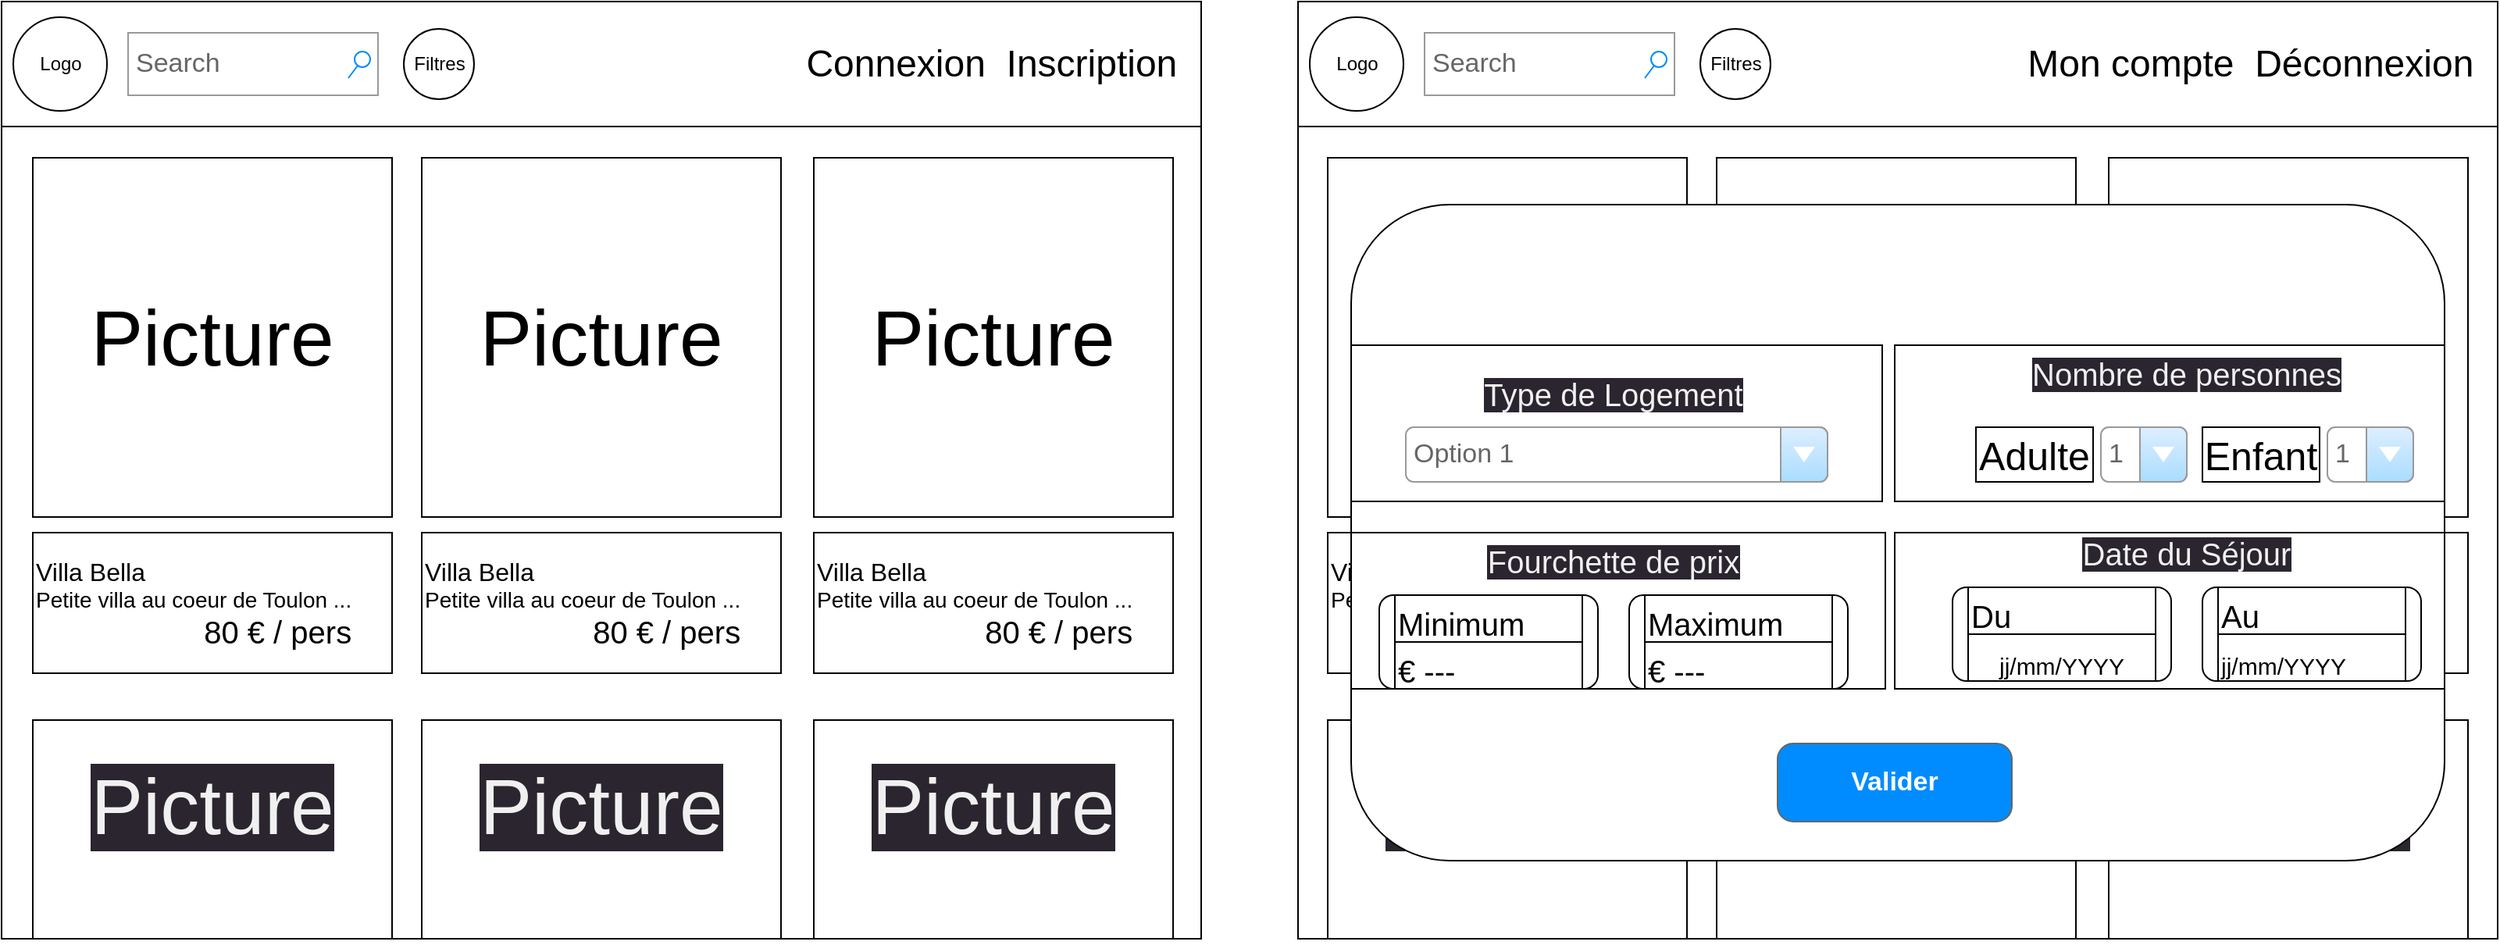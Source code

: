 <mxfile>
    <diagram id="I9FQbxelefLgMyFjd0UU" name="Page-1">
        <mxGraphModel dx="1696" dy="1948" grid="1" gridSize="10" guides="1" tooltips="1" connect="1" arrows="1" fold="1" page="1" pageScale="1" pageWidth="827" pageHeight="1169" math="0" shadow="0">
            <root>
                <mxCell id="0"/>
                <mxCell id="1" parent="0"/>
                <mxCell id="135" value="" style="swimlane;startSize=0;" parent="1" vertex="1">
                    <mxGeometry x="860" y="80" width="768" height="600" as="geometry"/>
                </mxCell>
                <mxCell id="136" value="" style="rounded=0;whiteSpace=wrap;html=1;" parent="135" vertex="1">
                    <mxGeometry width="360" height="80" as="geometry"/>
                </mxCell>
                <mxCell id="137" value="" style="rounded=0;whiteSpace=wrap;html=1;" parent="135" vertex="1">
                    <mxGeometry width="768" height="600" as="geometry"/>
                </mxCell>
                <mxCell id="143" value="&lt;div style=&quot;text-align: justify; font-size: 16px;&quot;&gt;Villa Bella&lt;/div&gt;&lt;div style=&quot;text-align: justify; font-size: 14px;&quot;&gt;&lt;span style=&quot;background-color: initial;&quot;&gt;&lt;font style=&quot;font-size: 14px;&quot;&gt;Petite villa au coeur de Toulon ...&lt;/font&gt;&lt;/span&gt;&lt;/div&gt;&lt;div style=&quot;text-align: right;&quot;&gt;&lt;span style=&quot;font-size: 20px;&quot;&gt;80 € / pers&lt;/span&gt;&lt;/div&gt;" style="rounded=0;whiteSpace=wrap;html=1;align=left;" parent="135" vertex="1">
                    <mxGeometry x="20" y="340" width="230" height="90" as="geometry"/>
                </mxCell>
                <mxCell id="150" value="&lt;font style=&quot;font-size: 24px;&quot;&gt;Connexion&amp;nbsp; Inscription&amp;nbsp;&amp;nbsp;&lt;/font&gt;" style="rounded=0;whiteSpace=wrap;html=1;align=right;" parent="135" vertex="1">
                    <mxGeometry width="768" height="80" as="geometry"/>
                </mxCell>
                <mxCell id="138" value="Search" style="strokeWidth=1;shadow=0;dashed=0;align=center;html=1;shape=mxgraph.mockup.forms.searchBox;strokeColor=#999999;mainText=;strokeColor2=#008cff;fontColor=#666666;fontSize=17;align=left;spacingLeft=3;" parent="135" vertex="1">
                    <mxGeometry x="81" y="20" width="160" height="40" as="geometry"/>
                </mxCell>
                <mxCell id="140" value="Filtres" style="ellipse;whiteSpace=wrap;html=1;aspect=fixed;" parent="135" vertex="1">
                    <mxGeometry x="257.5" y="17.5" width="45" height="45" as="geometry"/>
                </mxCell>
                <mxCell id="141" value="Logo" style="ellipse;whiteSpace=wrap;html=1;" parent="135" vertex="1">
                    <mxGeometry x="7.5" y="10" width="60" height="60" as="geometry"/>
                </mxCell>
                <mxCell id="218" value="&lt;font style=&quot;font-size: 50px;&quot;&gt;Picture&lt;/font&gt;" style="whiteSpace=wrap;html=1;aspect=fixed;fontSize=20;" vertex="1" parent="135">
                    <mxGeometry x="20" y="100" width="230" height="230" as="geometry"/>
                </mxCell>
                <mxCell id="219" value="&lt;div style=&quot;text-align: justify; font-size: 16px;&quot;&gt;Villa Bella&lt;/div&gt;&lt;div style=&quot;text-align: justify; font-size: 14px;&quot;&gt;&lt;span style=&quot;background-color: initial;&quot;&gt;&lt;font style=&quot;font-size: 14px;&quot;&gt;Petite villa au coeur de Toulon ...&lt;/font&gt;&lt;/span&gt;&lt;/div&gt;&lt;div style=&quot;text-align: right;&quot;&gt;&lt;span style=&quot;font-size: 20px;&quot;&gt;80 € / pers&lt;/span&gt;&lt;/div&gt;" style="rounded=0;whiteSpace=wrap;html=1;align=left;" vertex="1" parent="135">
                    <mxGeometry x="269" y="340" width="230" height="90" as="geometry"/>
                </mxCell>
                <mxCell id="220" value="&lt;font style=&quot;font-size: 50px;&quot;&gt;Picture&lt;/font&gt;" style="whiteSpace=wrap;html=1;aspect=fixed;fontSize=20;" vertex="1" parent="135">
                    <mxGeometry x="269" y="100" width="230" height="230" as="geometry"/>
                </mxCell>
                <mxCell id="221" value="&lt;div style=&quot;text-align: justify; font-size: 16px;&quot;&gt;Villa Bella&lt;/div&gt;&lt;div style=&quot;text-align: justify; font-size: 14px;&quot;&gt;&lt;span style=&quot;background-color: initial;&quot;&gt;&lt;font style=&quot;font-size: 14px;&quot;&gt;Petite villa au coeur de Toulon ...&lt;/font&gt;&lt;/span&gt;&lt;/div&gt;&lt;div style=&quot;text-align: right;&quot;&gt;&lt;span style=&quot;font-size: 20px;&quot;&gt;80 € / pers&lt;/span&gt;&lt;/div&gt;" style="rounded=0;whiteSpace=wrap;html=1;align=left;" vertex="1" parent="135">
                    <mxGeometry x="520" y="340" width="230" height="90" as="geometry"/>
                </mxCell>
                <mxCell id="222" value="&lt;font style=&quot;font-size: 50px;&quot;&gt;Picture&lt;/font&gt;" style="whiteSpace=wrap;html=1;aspect=fixed;fontSize=20;" vertex="1" parent="135">
                    <mxGeometry x="520" y="100" width="230" height="230" as="geometry"/>
                </mxCell>
                <mxCell id="231" value="&#10;&lt;span style=&quot;color: rgb(240, 240, 240); font-family: Helvetica; font-size: 50px; font-style: normal; font-variant-ligatures: normal; font-variant-caps: normal; font-weight: 400; letter-spacing: normal; orphans: 2; text-align: center; text-indent: 0px; text-transform: none; widows: 2; word-spacing: 0px; -webkit-text-stroke-width: 0px; background-color: rgb(42, 37, 47); text-decoration-thickness: initial; text-decoration-style: initial; text-decoration-color: initial; float: none; display: inline !important;&quot;&gt;Picture&lt;/span&gt;&#10;&#10;" style="rounded=0;whiteSpace=wrap;html=1;fontSize=24;" vertex="1" parent="135">
                    <mxGeometry x="20" y="460" width="230" height="140" as="geometry"/>
                </mxCell>
                <mxCell id="232" value="&#10;&lt;span style=&quot;color: rgb(240, 240, 240); font-family: Helvetica; font-size: 50px; font-style: normal; font-variant-ligatures: normal; font-variant-caps: normal; font-weight: 400; letter-spacing: normal; orphans: 2; text-align: center; text-indent: 0px; text-transform: none; widows: 2; word-spacing: 0px; -webkit-text-stroke-width: 0px; background-color: rgb(42, 37, 47); text-decoration-thickness: initial; text-decoration-style: initial; text-decoration-color: initial; float: none; display: inline !important;&quot;&gt;Picture&lt;/span&gt;&#10;&#10;" style="rounded=0;whiteSpace=wrap;html=1;fontSize=24;" vertex="1" parent="135">
                    <mxGeometry x="520" y="460" width="230" height="140" as="geometry"/>
                </mxCell>
                <mxCell id="233" value="&#10;&lt;span style=&quot;color: rgb(240, 240, 240); font-family: Helvetica; font-size: 50px; font-style: normal; font-variant-ligatures: normal; font-variant-caps: normal; font-weight: 400; letter-spacing: normal; orphans: 2; text-align: center; text-indent: 0px; text-transform: none; widows: 2; word-spacing: 0px; -webkit-text-stroke-width: 0px; background-color: rgb(42, 37, 47); text-decoration-thickness: initial; text-decoration-style: initial; text-decoration-color: initial; float: none; display: inline !important;&quot;&gt;Picture&lt;/span&gt;&#10;&#10;" style="rounded=0;whiteSpace=wrap;html=1;fontSize=24;" vertex="1" parent="135">
                    <mxGeometry x="269" y="460" width="230" height="140" as="geometry"/>
                </mxCell>
                <mxCell id="151" value="" style="swimlane;startSize=0;" parent="1" vertex="1">
                    <mxGeometry x="1690" y="80" width="768" height="600" as="geometry"/>
                </mxCell>
                <mxCell id="152" value="" style="rounded=0;whiteSpace=wrap;html=1;" parent="151" vertex="1">
                    <mxGeometry width="360" height="80" as="geometry"/>
                </mxCell>
                <mxCell id="153" value="" style="rounded=0;whiteSpace=wrap;html=1;" parent="151" vertex="1">
                    <mxGeometry width="768" height="600" as="geometry"/>
                </mxCell>
                <mxCell id="213" value="" style="rounded=0;whiteSpace=wrap;html=1;" vertex="1" parent="151">
                    <mxGeometry width="360" height="80" as="geometry"/>
                </mxCell>
                <mxCell id="214" value="&lt;font style=&quot;font-size: 24px;&quot;&gt;Mon compte&amp;nbsp; Déconnexion&amp;nbsp;&amp;nbsp;&lt;/font&gt;" style="rounded=0;whiteSpace=wrap;html=1;align=right;" vertex="1" parent="151">
                    <mxGeometry width="768" height="80" as="geometry"/>
                </mxCell>
                <mxCell id="215" value="Search" style="strokeWidth=1;shadow=0;dashed=0;align=center;html=1;shape=mxgraph.mockup.forms.searchBox;strokeColor=#999999;mainText=;strokeColor2=#008cff;fontColor=#666666;fontSize=17;align=left;spacingLeft=3;" vertex="1" parent="151">
                    <mxGeometry x="81" y="20" width="160" height="40" as="geometry"/>
                </mxCell>
                <mxCell id="216" value="Filtres" style="ellipse;whiteSpace=wrap;html=1;aspect=fixed;" vertex="1" parent="151">
                    <mxGeometry x="257.5" y="17.5" width="45" height="45" as="geometry"/>
                </mxCell>
                <mxCell id="217" value="Logo" style="ellipse;whiteSpace=wrap;html=1;" vertex="1" parent="151">
                    <mxGeometry x="7.5" y="10" width="60" height="60" as="geometry"/>
                </mxCell>
                <mxCell id="234" value="&lt;div style=&quot;text-align: justify; font-size: 16px;&quot;&gt;Villa Bella&lt;/div&gt;&lt;div style=&quot;text-align: justify; font-size: 14px;&quot;&gt;&lt;span style=&quot;background-color: initial;&quot;&gt;&lt;font style=&quot;font-size: 14px;&quot;&gt;Petite villa au coeur de Toulon ...&lt;/font&gt;&lt;/span&gt;&lt;/div&gt;&lt;div style=&quot;text-align: right;&quot;&gt;&lt;span style=&quot;font-size: 20px;&quot;&gt;80 € / pers&lt;/span&gt;&lt;/div&gt;" style="rounded=0;whiteSpace=wrap;html=1;align=left;" vertex="1" parent="151">
                    <mxGeometry x="19" y="340" width="230" height="90" as="geometry"/>
                </mxCell>
                <mxCell id="235" value="&lt;font style=&quot;font-size: 50px;&quot;&gt;Picture&lt;/font&gt;" style="whiteSpace=wrap;html=1;aspect=fixed;fontSize=20;" vertex="1" parent="151">
                    <mxGeometry x="19" y="100" width="230" height="230" as="geometry"/>
                </mxCell>
                <mxCell id="236" value="&lt;div style=&quot;text-align: justify; font-size: 16px;&quot;&gt;Villa Bella&lt;/div&gt;&lt;div style=&quot;text-align: justify; font-size: 14px;&quot;&gt;&lt;span style=&quot;background-color: initial;&quot;&gt;&lt;font style=&quot;font-size: 14px;&quot;&gt;Petite villa au coeur de Toulon ...&lt;/font&gt;&lt;/span&gt;&lt;/div&gt;&lt;div style=&quot;text-align: right;&quot;&gt;&lt;span style=&quot;font-size: 20px;&quot;&gt;80 € / pers&lt;/span&gt;&lt;/div&gt;" style="rounded=0;whiteSpace=wrap;html=1;align=left;" vertex="1" parent="151">
                    <mxGeometry x="268" y="340" width="230" height="90" as="geometry"/>
                </mxCell>
                <mxCell id="237" value="&lt;font style=&quot;font-size: 50px;&quot;&gt;Picture&lt;/font&gt;" style="whiteSpace=wrap;html=1;aspect=fixed;fontSize=20;" vertex="1" parent="151">
                    <mxGeometry x="268" y="100" width="230" height="230" as="geometry"/>
                </mxCell>
                <mxCell id="238" value="&lt;div style=&quot;text-align: justify; font-size: 16px;&quot;&gt;Villa Bella&lt;/div&gt;&lt;div style=&quot;text-align: justify; font-size: 14px;&quot;&gt;&lt;span style=&quot;background-color: initial;&quot;&gt;&lt;font style=&quot;font-size: 14px;&quot;&gt;Petite villa au coeur de Toulon ...&lt;/font&gt;&lt;/span&gt;&lt;/div&gt;&lt;div style=&quot;text-align: right;&quot;&gt;&lt;span style=&quot;font-size: 20px;&quot;&gt;80 € / pers&lt;/span&gt;&lt;/div&gt;" style="rounded=0;whiteSpace=wrap;html=1;align=left;" vertex="1" parent="151">
                    <mxGeometry x="519" y="340" width="230" height="90" as="geometry"/>
                </mxCell>
                <mxCell id="239" value="&lt;font style=&quot;font-size: 50px;&quot;&gt;Picture&lt;/font&gt;" style="whiteSpace=wrap;html=1;aspect=fixed;fontSize=20;" vertex="1" parent="151">
                    <mxGeometry x="519" y="100" width="230" height="230" as="geometry"/>
                </mxCell>
                <mxCell id="240" value="&#10;&lt;span style=&quot;color: rgb(240, 240, 240); font-family: Helvetica; font-size: 50px; font-style: normal; font-variant-ligatures: normal; font-variant-caps: normal; font-weight: 400; letter-spacing: normal; orphans: 2; text-align: center; text-indent: 0px; text-transform: none; widows: 2; word-spacing: 0px; -webkit-text-stroke-width: 0px; background-color: rgb(42, 37, 47); text-decoration-thickness: initial; text-decoration-style: initial; text-decoration-color: initial; float: none; display: inline !important;&quot;&gt;Picture&lt;/span&gt;&#10;&#10;" style="rounded=0;whiteSpace=wrap;html=1;fontSize=24;" vertex="1" parent="151">
                    <mxGeometry x="19" y="460" width="230" height="140" as="geometry"/>
                </mxCell>
                <mxCell id="241" value="&#10;&lt;span style=&quot;color: rgb(240, 240, 240); font-family: Helvetica; font-size: 50px; font-style: normal; font-variant-ligatures: normal; font-variant-caps: normal; font-weight: 400; letter-spacing: normal; orphans: 2; text-align: center; text-indent: 0px; text-transform: none; widows: 2; word-spacing: 0px; -webkit-text-stroke-width: 0px; background-color: rgb(42, 37, 47); text-decoration-thickness: initial; text-decoration-style: initial; text-decoration-color: initial; float: none; display: inline !important;&quot;&gt;Picture&lt;/span&gt;&#10;&#10;" style="rounded=0;whiteSpace=wrap;html=1;fontSize=24;" vertex="1" parent="151">
                    <mxGeometry x="519" y="460" width="230" height="140" as="geometry"/>
                </mxCell>
                <mxCell id="242" value="&#10;&lt;span style=&quot;color: rgb(240, 240, 240); font-family: Helvetica; font-size: 50px; font-style: normal; font-variant-ligatures: normal; font-variant-caps: normal; font-weight: 400; letter-spacing: normal; orphans: 2; text-align: center; text-indent: 0px; text-transform: none; widows: 2; word-spacing: 0px; -webkit-text-stroke-width: 0px; background-color: rgb(42, 37, 47); text-decoration-thickness: initial; text-decoration-style: initial; text-decoration-color: initial; float: none; display: inline !important;&quot;&gt;Picture&lt;/span&gt;&#10;&#10;" style="rounded=0;whiteSpace=wrap;html=1;fontSize=24;" vertex="1" parent="151">
                    <mxGeometry x="268" y="460" width="230" height="140" as="geometry"/>
                </mxCell>
                <mxCell id="160" value="&lt;font style=&quot;font-size: 50px;&quot;&gt;Picture&lt;/font&gt;" style="whiteSpace=wrap;html=1;aspect=fixed;fontSize=20;" parent="151" vertex="1">
                    <mxGeometry x="304" y="130" width="250" height="300" as="geometry"/>
                </mxCell>
                <mxCell id="161" value="&lt;div style=&quot;text-align: justify; font-size: 16px;&quot;&gt;Villa Bella&lt;/div&gt;&lt;div style=&quot;text-align: justify; font-size: 14px;&quot;&gt;&lt;span style=&quot;background-color: initial;&quot;&gt;&lt;font style=&quot;font-size: 14px;&quot;&gt;Petite villa au coeur de Toulon ...&lt;/font&gt;&lt;/span&gt;&lt;/div&gt;&lt;div style=&quot;text-align: right;&quot;&gt;&lt;span style=&quot;font-size: 20px;&quot;&gt;80 € / pers&lt;/span&gt;&lt;/div&gt;" style="rounded=0;whiteSpace=wrap;html=1;align=left;" parent="151" vertex="1">
                    <mxGeometry x="304" y="440" width="250" height="90" as="geometry"/>
                </mxCell>
                <mxCell id="167" value="" style="rounded=1;whiteSpace=wrap;html=1;fontSize=50;" parent="151" vertex="1">
                    <mxGeometry x="34" y="130" width="700" height="420" as="geometry"/>
                </mxCell>
                <mxCell id="168" value="&lt;p style=&quot;line-height: 50%;&quot;&gt;&lt;br&gt;&lt;/p&gt;" style="rounded=0;whiteSpace=wrap;html=1;fontSize=50;" parent="151" vertex="1">
                    <mxGeometry x="34" y="340" width="342" height="100" as="geometry"/>
                </mxCell>
                <mxCell id="169" value="" style="rounded=1;whiteSpace=wrap;html=1;fontSize=30;" parent="151" vertex="1">
                    <mxGeometry x="52" y="380" width="140" height="60" as="geometry"/>
                </mxCell>
                <mxCell id="170" value="&lt;font style=&quot;font-size: 20px;&quot;&gt;€ ---&lt;/font&gt;" style="rounded=0;whiteSpace=wrap;html=1;fontSize=30;align=left;" parent="151" vertex="1">
                    <mxGeometry x="62" y="410" width="120" height="30" as="geometry"/>
                </mxCell>
                <mxCell id="171" value="&lt;font style=&quot;font-size: 20px;&quot;&gt;Minimum&lt;/font&gt;" style="rounded=0;whiteSpace=wrap;html=1;fontSize=30;align=left;" parent="151" vertex="1">
                    <mxGeometry x="62" y="380" width="120" height="30" as="geometry"/>
                </mxCell>
                <mxCell id="172" value="" style="rounded=1;whiteSpace=wrap;html=1;fontSize=30;" parent="151" vertex="1">
                    <mxGeometry x="212" y="380" width="140" height="60" as="geometry"/>
                </mxCell>
                <mxCell id="173" value="&lt;font style=&quot;font-size: 20px;&quot;&gt;€ ---&lt;/font&gt;" style="rounded=0;whiteSpace=wrap;html=1;fontSize=30;align=left;" parent="151" vertex="1">
                    <mxGeometry x="222" y="410" width="120" height="30" as="geometry"/>
                </mxCell>
                <mxCell id="174" value="&lt;font style=&quot;font-size: 20px;&quot;&gt;Maximum&lt;/font&gt;" style="rounded=0;whiteSpace=wrap;html=1;fontSize=30;align=left;" parent="151" vertex="1">
                    <mxGeometry x="222" y="380" width="120" height="30" as="geometry"/>
                </mxCell>
                <mxCell id="175" value="&lt;p style=&quot;line-height: 50%;&quot;&gt;&lt;br&gt;&lt;/p&gt;" style="rounded=0;whiteSpace=wrap;html=1;fontSize=50;" parent="151" vertex="1">
                    <mxGeometry x="34" y="220" width="340" height="100" as="geometry"/>
                </mxCell>
                <mxCell id="176" value="Option 1" style="strokeWidth=1;shadow=0;dashed=0;align=center;html=1;shape=mxgraph.mockup.forms.comboBox;strokeColor=#999999;fillColor=#ddeeff;align=left;fillColor2=#aaddff;mainText=;fontColor=#666666;fontSize=17;spacingLeft=3;" parent="151" vertex="1">
                    <mxGeometry x="69" y="272.5" width="270" height="35" as="geometry"/>
                </mxCell>
                <mxCell id="190" value="Valider" style="strokeWidth=1;shadow=0;dashed=0;align=center;html=1;shape=mxgraph.mockup.buttons.button;strokeColor=#666666;fontColor=#ffffff;mainText=;buttonStyle=round;fontSize=17;fontStyle=1;fillColor=#008cff;whiteSpace=wrap;" parent="151" vertex="1">
                    <mxGeometry x="307" y="475" width="150" height="50" as="geometry"/>
                </mxCell>
                <mxCell id="191" value="&lt;span style=&quot;color: rgb(240, 240, 240); font-family: Helvetica; font-size: 20px; font-style: normal; font-variant-ligatures: normal; font-variant-caps: normal; font-weight: 400; letter-spacing: normal; orphans: 2; text-indent: 0px; text-transform: none; widows: 2; word-spacing: 0px; -webkit-text-stroke-width: 0px; background-color: rgb(42, 37, 47); text-decoration-thickness: initial; text-decoration-style: initial; text-decoration-color: initial; float: none; display: inline !important;&quot;&gt;Fourchette de prix&lt;/span&gt;" style="text;whiteSpace=wrap;html=1;fontSize=20;align=center;" parent="151" vertex="1">
                    <mxGeometry x="107" y="340" width="190" height="30" as="geometry"/>
                </mxCell>
                <mxCell id="194" value="&lt;span style=&quot;color: rgb(240, 240, 240); font-family: Helvetica; font-size: 20px; font-style: normal; font-variant-ligatures: normal; font-variant-caps: normal; font-weight: 400; letter-spacing: normal; orphans: 2; text-indent: 0px; text-transform: none; widows: 2; word-spacing: 0px; -webkit-text-stroke-width: 0px; background-color: rgb(42, 37, 47); text-decoration-thickness: initial; text-decoration-style: initial; text-decoration-color: initial; float: none; display: inline !important;&quot;&gt;Type de Logement&lt;/span&gt;" style="text;whiteSpace=wrap;html=1;fontSize=15;align=center;" parent="151" vertex="1">
                    <mxGeometry x="102" y="232.5" width="200" height="30" as="geometry"/>
                </mxCell>
                <mxCell id="178" value="" style="rounded=0;whiteSpace=wrap;html=1;fontSize=20;" parent="151" vertex="1">
                    <mxGeometry x="382" y="220" width="352" height="100" as="geometry"/>
                </mxCell>
                <mxCell id="179" value="1" style="strokeWidth=1;shadow=0;dashed=0;align=center;html=1;shape=mxgraph.mockup.forms.comboBox;strokeColor=#999999;fillColor=#ddeeff;align=left;fillColor2=#aaddff;mainText=;fontColor=#666666;fontSize=17;spacingLeft=3;" parent="151" vertex="1">
                    <mxGeometry x="514" y="272.5" width="55" height="35" as="geometry"/>
                </mxCell>
                <mxCell id="180" value="Adulte" style="rounded=0;whiteSpace=wrap;html=1;fontSize=25;" parent="151" vertex="1">
                    <mxGeometry x="434" y="272.5" width="75" height="35" as="geometry"/>
                </mxCell>
                <mxCell id="181" value="1" style="strokeWidth=1;shadow=0;dashed=0;align=center;html=1;shape=mxgraph.mockup.forms.comboBox;strokeColor=#999999;fillColor=#ddeeff;align=left;fillColor2=#aaddff;mainText=;fontColor=#666666;fontSize=17;spacingLeft=3;" parent="151" vertex="1">
                    <mxGeometry x="659" y="272.5" width="55" height="35" as="geometry"/>
                </mxCell>
                <mxCell id="182" value="Enfant" style="rounded=0;whiteSpace=wrap;html=1;fontSize=25;" parent="151" vertex="1">
                    <mxGeometry x="579" y="272.5" width="75" height="35" as="geometry"/>
                </mxCell>
                <mxCell id="192" value="&lt;span style=&quot;color: rgb(240, 240, 240); font-family: Helvetica; font-size: 20px; font-style: normal; font-variant-ligatures: normal; font-variant-caps: normal; font-weight: 400; letter-spacing: normal; orphans: 2; text-indent: 0px; text-transform: none; widows: 2; word-spacing: 0px; -webkit-text-stroke-width: 0px; background-color: rgb(42, 37, 47); text-decoration-thickness: initial; text-decoration-style: initial; text-decoration-color: initial; float: none; display: inline !important;&quot;&gt;Nombre de personnes&lt;/span&gt;" style="text;whiteSpace=wrap;html=1;fontSize=15;align=center;" parent="151" vertex="1">
                    <mxGeometry x="454" y="220" width="230" height="30" as="geometry"/>
                </mxCell>
                <mxCell id="183" value="&lt;p style=&quot;line-height: 50%;&quot;&gt;&lt;br&gt;&lt;/p&gt;" style="rounded=0;whiteSpace=wrap;html=1;fontSize=50;" parent="151" vertex="1">
                    <mxGeometry x="382" y="340" width="352" height="100" as="geometry"/>
                </mxCell>
                <mxCell id="184" value="" style="rounded=1;whiteSpace=wrap;html=1;fontSize=30;" parent="151" vertex="1">
                    <mxGeometry x="419" y="375" width="140" height="60" as="geometry"/>
                </mxCell>
                <mxCell id="185" value="&lt;font style=&quot;font-size: 15px;&quot;&gt;jj/mm/YYYY&lt;/font&gt;" style="rounded=0;whiteSpace=wrap;html=1;fontSize=30;align=center;" parent="151" vertex="1">
                    <mxGeometry x="429" y="405" width="120" height="30" as="geometry"/>
                </mxCell>
                <mxCell id="186" value="&lt;font style=&quot;font-size: 20px;&quot;&gt;Du&lt;/font&gt;" style="rounded=0;whiteSpace=wrap;html=1;fontSize=30;align=left;" parent="151" vertex="1">
                    <mxGeometry x="429" y="375" width="120" height="30" as="geometry"/>
                </mxCell>
                <mxCell id="187" value="" style="rounded=1;whiteSpace=wrap;html=1;fontSize=30;" parent="151" vertex="1">
                    <mxGeometry x="579" y="375" width="140" height="60" as="geometry"/>
                </mxCell>
                <mxCell id="188" value="&lt;div style=&quot;text-align: center;&quot;&gt;&lt;span style=&quot;background-color: initial;&quot;&gt;&lt;font style=&quot;font-size: 15px;&quot;&gt;jj/mm/YYYY&lt;/font&gt;&lt;/span&gt;&lt;/div&gt;" style="rounded=0;whiteSpace=wrap;html=1;fontSize=30;align=left;" parent="151" vertex="1">
                    <mxGeometry x="589" y="405" width="120" height="30" as="geometry"/>
                </mxCell>
                <mxCell id="189" value="&lt;font style=&quot;font-size: 20px;&quot;&gt;Au&lt;/font&gt;" style="rounded=0;whiteSpace=wrap;html=1;fontSize=30;align=left;" parent="151" vertex="1">
                    <mxGeometry x="589" y="375" width="120" height="30" as="geometry"/>
                </mxCell>
                <mxCell id="193" value="&lt;span style=&quot;color: rgb(240, 240, 240); font-family: Helvetica; font-size: 20px; font-style: normal; font-variant-ligatures: normal; font-variant-caps: normal; font-weight: 400; letter-spacing: normal; orphans: 2; text-indent: 0px; text-transform: none; widows: 2; word-spacing: 0px; -webkit-text-stroke-width: 0px; background-color: rgb(42, 37, 47); text-decoration-thickness: initial; text-decoration-style: initial; text-decoration-color: initial; float: none; display: inline !important;&quot;&gt;Date du Séjour&lt;/span&gt;" style="text;whiteSpace=wrap;html=1;fontSize=15;align=center;" parent="151" vertex="1">
                    <mxGeometry x="484" y="335" width="170" height="30" as="geometry"/>
                </mxCell>
            </root>
        </mxGraphModel>
    </diagram>
</mxfile>
